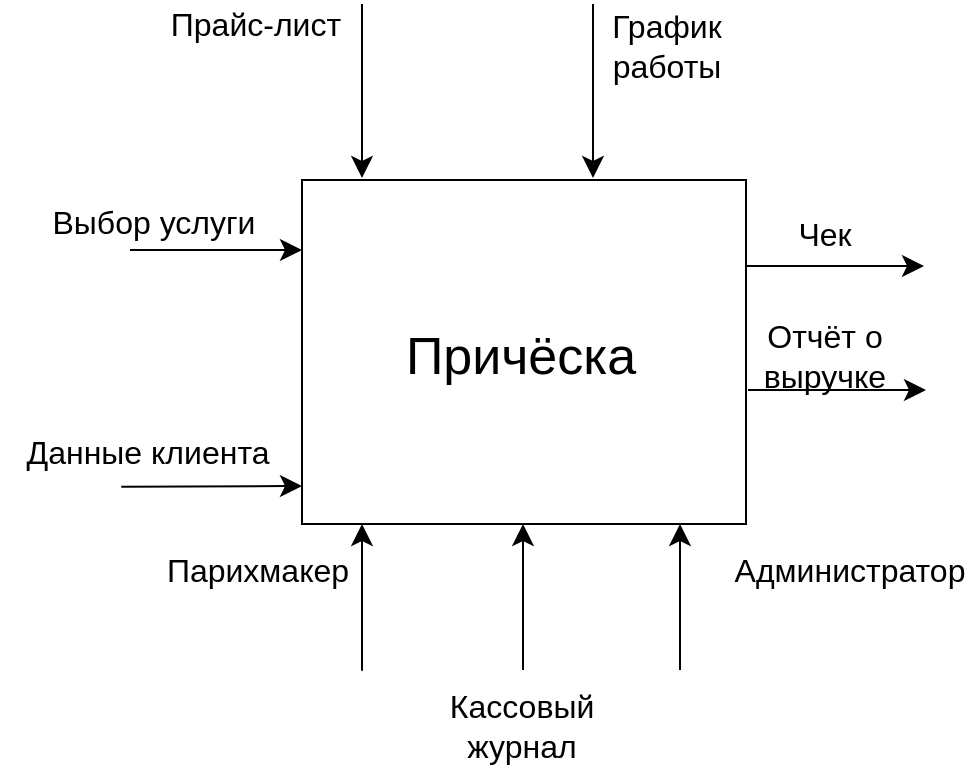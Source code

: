 <mxfile version="27.0.9">
  <diagram name="Страница — 1" id="yLtqsdLyZenQX1GJ1IhD">
    <mxGraphModel dx="916" dy="983" grid="0" gridSize="10" guides="1" tooltips="1" connect="1" arrows="1" fold="1" page="0" pageScale="1" pageWidth="827" pageHeight="1169" math="0" shadow="0">
      <root>
        <mxCell id="0" />
        <mxCell id="1" parent="0" />
        <mxCell id="vxo2_MmbldthmeWOhvXQ-1" value="" style="rounded=0;whiteSpace=wrap;html=1;" vertex="1" parent="1">
          <mxGeometry x="69" y="-42" width="222" height="172" as="geometry" />
        </mxCell>
        <mxCell id="vxo2_MmbldthmeWOhvXQ-5" value="Причёска" style="text;strokeColor=none;fillColor=none;html=1;align=center;verticalAlign=middle;whiteSpace=wrap;rounded=0;fontSize=26;strokeWidth=1;" vertex="1" parent="1">
          <mxGeometry x="99" y="6" width="159" height="79" as="geometry" />
        </mxCell>
        <mxCell id="vxo2_MmbldthmeWOhvXQ-6" value="" style="endArrow=classic;html=1;rounded=0;fontSize=12;startSize=8;endSize=8;curved=1;entryX=-0.012;entryY=0.94;entryDx=0;entryDy=0;entryPerimeter=0;" edge="1" parent="1">
          <mxGeometry width="50" height="50" relative="1" as="geometry">
            <mxPoint x="-21.34" y="111.32" as="sourcePoint" />
            <mxPoint x="68.996" y="111.0" as="targetPoint" />
          </mxGeometry>
        </mxCell>
        <mxCell id="vxo2_MmbldthmeWOhvXQ-8" value="" style="endArrow=classic;html=1;rounded=0;fontSize=12;startSize=8;endSize=8;curved=1;" edge="1" parent="1">
          <mxGeometry width="50" height="50" relative="1" as="geometry">
            <mxPoint x="-17" y="-7" as="sourcePoint" />
            <mxPoint x="69" y="-7" as="targetPoint" />
          </mxGeometry>
        </mxCell>
        <mxCell id="vxo2_MmbldthmeWOhvXQ-10" value="&lt;div&gt;Данные клиента&lt;/div&gt;" style="text;strokeColor=none;fillColor=none;html=1;align=center;verticalAlign=middle;whiteSpace=wrap;rounded=0;fontSize=16;" vertex="1" parent="1">
          <mxGeometry x="-82" y="85" width="148" height="17" as="geometry" />
        </mxCell>
        <mxCell id="vxo2_MmbldthmeWOhvXQ-11" value="График работы" style="text;strokeColor=none;fillColor=none;html=1;align=center;verticalAlign=middle;whiteSpace=wrap;rounded=0;fontSize=16;" vertex="1" parent="1">
          <mxGeometry x="215.5" y="-132" width="71" height="45" as="geometry" />
        </mxCell>
        <mxCell id="vxo2_MmbldthmeWOhvXQ-12" value="&lt;div&gt;Прайс-лист&lt;/div&gt;" style="text;strokeColor=none;fillColor=none;html=1;align=center;verticalAlign=middle;whiteSpace=wrap;rounded=0;fontSize=16;" vertex="1" parent="1">
          <mxGeometry x="-5" y="-130" width="102" height="19" as="geometry" />
        </mxCell>
        <mxCell id="vxo2_MmbldthmeWOhvXQ-15" value="" style="endArrow=classic;html=1;rounded=0;fontSize=12;startSize=8;endSize=8;curved=1;entryX=0.063;entryY=1.015;entryDx=0;entryDy=0;entryPerimeter=0;" edge="1" parent="1">
          <mxGeometry width="50" height="50" relative="1" as="geometry">
            <mxPoint x="99.01" y="203.42" as="sourcePoint" />
            <mxPoint x="98.996" y="130.0" as="targetPoint" />
            <Array as="points">
              <mxPoint x="99.01" y="152.42" />
            </Array>
          </mxGeometry>
        </mxCell>
        <mxCell id="vxo2_MmbldthmeWOhvXQ-16" value="&lt;div&gt;Парихмакер&lt;/div&gt;" style="text;strokeColor=none;fillColor=none;html=1;align=center;verticalAlign=middle;whiteSpace=wrap;rounded=0;fontSize=16;" vertex="1" parent="1">
          <mxGeometry x="-5" y="143" width="104" height="19" as="geometry" />
        </mxCell>
        <mxCell id="vxo2_MmbldthmeWOhvXQ-18" value="Кассовый журнал" style="text;strokeColor=none;fillColor=none;html=1;align=center;verticalAlign=middle;whiteSpace=wrap;rounded=0;fontSize=16;" vertex="1" parent="1">
          <mxGeometry x="141.5" y="205" width="74" height="52" as="geometry" />
        </mxCell>
        <mxCell id="vxo2_MmbldthmeWOhvXQ-19" value="" style="endArrow=classic;html=1;rounded=0;fontSize=12;startSize=8;endSize=8;curved=1;exitX=1;exitY=0.25;exitDx=0;exitDy=0;" edge="1" parent="1" source="vxo2_MmbldthmeWOhvXQ-1">
          <mxGeometry width="50" height="50" relative="1" as="geometry">
            <mxPoint x="328" y="4" as="sourcePoint" />
            <mxPoint x="380" y="1" as="targetPoint" />
          </mxGeometry>
        </mxCell>
        <mxCell id="vxo2_MmbldthmeWOhvXQ-21" value="Чек" style="text;strokeColor=none;fillColor=none;html=1;align=center;verticalAlign=middle;whiteSpace=wrap;rounded=0;fontSize=16;" vertex="1" parent="1">
          <mxGeometry x="294" y="-23" width="73" height="16" as="geometry" />
        </mxCell>
        <mxCell id="vxo2_MmbldthmeWOhvXQ-22" value="" style="endArrow=classic;html=1;rounded=0;fontSize=12;startSize=8;endSize=8;curved=1;exitX=1;exitY=0.25;exitDx=0;exitDy=0;" edge="1" parent="1">
          <mxGeometry width="50" height="50" relative="1" as="geometry">
            <mxPoint x="292" y="63" as="sourcePoint" />
            <mxPoint x="381" y="63" as="targetPoint" />
          </mxGeometry>
        </mxCell>
        <mxCell id="vxo2_MmbldthmeWOhvXQ-23" value="Отчёт о выручке" style="text;strokeColor=none;fillColor=none;html=1;align=center;verticalAlign=middle;whiteSpace=wrap;rounded=0;fontSize=16;" vertex="1" parent="1">
          <mxGeometry x="294" y="37.5" width="73" height="16" as="geometry" />
        </mxCell>
        <mxCell id="vxo2_MmbldthmeWOhvXQ-24" value="" style="endArrow=classic;html=1;rounded=0;fontSize=12;startSize=8;endSize=8;curved=1;entryX=0.063;entryY=1.015;entryDx=0;entryDy=0;entryPerimeter=0;" edge="1" parent="1">
          <mxGeometry width="50" height="50" relative="1" as="geometry">
            <mxPoint x="258" y="203" as="sourcePoint" />
            <mxPoint x="258" y="130" as="targetPoint" />
            <Array as="points">
              <mxPoint x="258" y="152" />
            </Array>
          </mxGeometry>
        </mxCell>
        <mxCell id="vxo2_MmbldthmeWOhvXQ-25" value="Администратор" style="text;strokeColor=none;fillColor=none;html=1;align=center;verticalAlign=middle;whiteSpace=wrap;rounded=0;fontSize=16;" vertex="1" parent="1">
          <mxGeometry x="291" y="143" width="104" height="19" as="geometry" />
        </mxCell>
        <mxCell id="vxo2_MmbldthmeWOhvXQ-26" value="" style="endArrow=classic;html=1;rounded=0;fontSize=12;startSize=8;endSize=8;curved=1;" edge="1" parent="1">
          <mxGeometry width="50" height="50" relative="1" as="geometry">
            <mxPoint x="99" y="-130" as="sourcePoint" />
            <mxPoint x="99" y="-43" as="targetPoint" />
          </mxGeometry>
        </mxCell>
        <mxCell id="vxo2_MmbldthmeWOhvXQ-27" value="" style="endArrow=classic;html=1;rounded=0;fontSize=12;startSize=8;endSize=8;curved=1;" edge="1" parent="1">
          <mxGeometry width="50" height="50" relative="1" as="geometry">
            <mxPoint x="214.5" y="-130" as="sourcePoint" />
            <mxPoint x="214.5" y="-43" as="targetPoint" />
          </mxGeometry>
        </mxCell>
        <mxCell id="vxo2_MmbldthmeWOhvXQ-28" value="Выбор услуги" style="text;strokeColor=none;fillColor=none;html=1;align=center;verticalAlign=middle;whiteSpace=wrap;rounded=0;fontSize=16;" vertex="1" parent="1">
          <mxGeometry x="-79" y="-30" width="148" height="17" as="geometry" />
        </mxCell>
        <mxCell id="vxo2_MmbldthmeWOhvXQ-31" value="" style="endArrow=classic;html=1;rounded=0;fontSize=12;startSize=8;endSize=8;curved=1;entryX=0.063;entryY=1.015;entryDx=0;entryDy=0;entryPerimeter=0;" edge="1" parent="1">
          <mxGeometry width="50" height="50" relative="1" as="geometry">
            <mxPoint x="179.5" y="203" as="sourcePoint" />
            <mxPoint x="179.5" y="130" as="targetPoint" />
            <Array as="points">
              <mxPoint x="179.5" y="152" />
            </Array>
          </mxGeometry>
        </mxCell>
      </root>
    </mxGraphModel>
  </diagram>
</mxfile>
